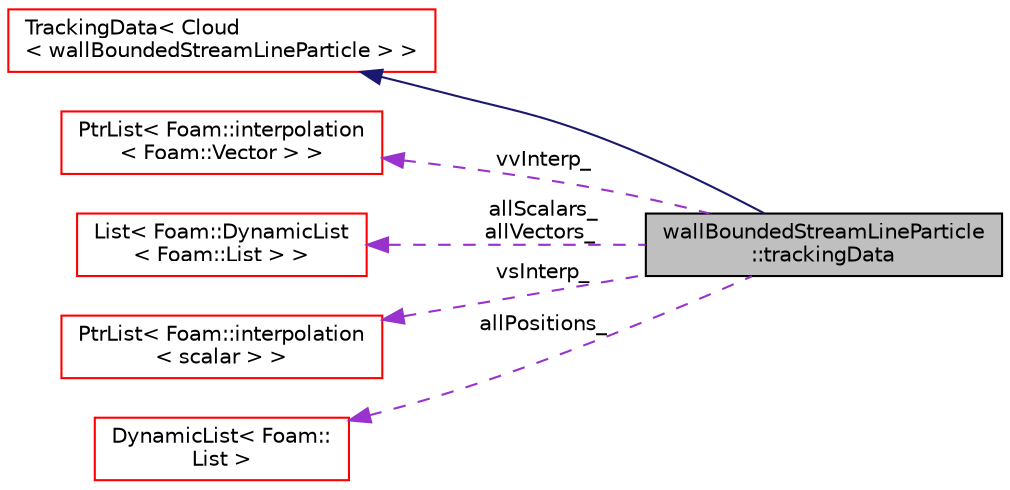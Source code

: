 digraph "wallBoundedStreamLineParticle::trackingData"
{
  bgcolor="transparent";
  edge [fontname="Helvetica",fontsize="10",labelfontname="Helvetica",labelfontsize="10"];
  node [fontname="Helvetica",fontsize="10",shape=record];
  rankdir="LR";
  Node6 [label="wallBoundedStreamLineParticle\l::trackingData",height=0.2,width=0.4,color="black", fillcolor="grey75", style="filled", fontcolor="black"];
  Node7 -> Node6 [dir="back",color="midnightblue",fontsize="10",style="solid",fontname="Helvetica"];
  Node7 [label="TrackingData\< Cloud\l\< wallBoundedStreamLineParticle \> \>",height=0.2,width=0.4,color="red",URL="$a24309.html"];
  Node20 -> Node6 [dir="back",color="darkorchid3",fontsize="10",style="dashed",label=" vvInterp_" ,fontname="Helvetica"];
  Node20 [label="PtrList\< Foam::interpolation\l\< Foam::Vector \> \>",height=0.2,width=0.4,color="red",URL="$a27029.html"];
  Node24 -> Node6 [dir="back",color="darkorchid3",fontsize="10",style="dashed",label=" allScalars_\nallVectors_" ,fontname="Helvetica"];
  Node24 [label="List\< Foam::DynamicList\l\< Foam::List \> \>",height=0.2,width=0.4,color="red",URL="$a26833.html"];
  Node26 -> Node6 [dir="back",color="darkorchid3",fontsize="10",style="dashed",label=" vsInterp_" ,fontname="Helvetica"];
  Node26 [label="PtrList\< Foam::interpolation\l\< scalar \> \>",height=0.2,width=0.4,color="red",URL="$a27029.html"];
  Node28 -> Node6 [dir="back",color="darkorchid3",fontsize="10",style="dashed",label=" allPositions_" ,fontname="Helvetica"];
  Node28 [label="DynamicList\< Foam::\lList \>",height=0.2,width=0.4,color="red",URL="$a27005.html"];
}

